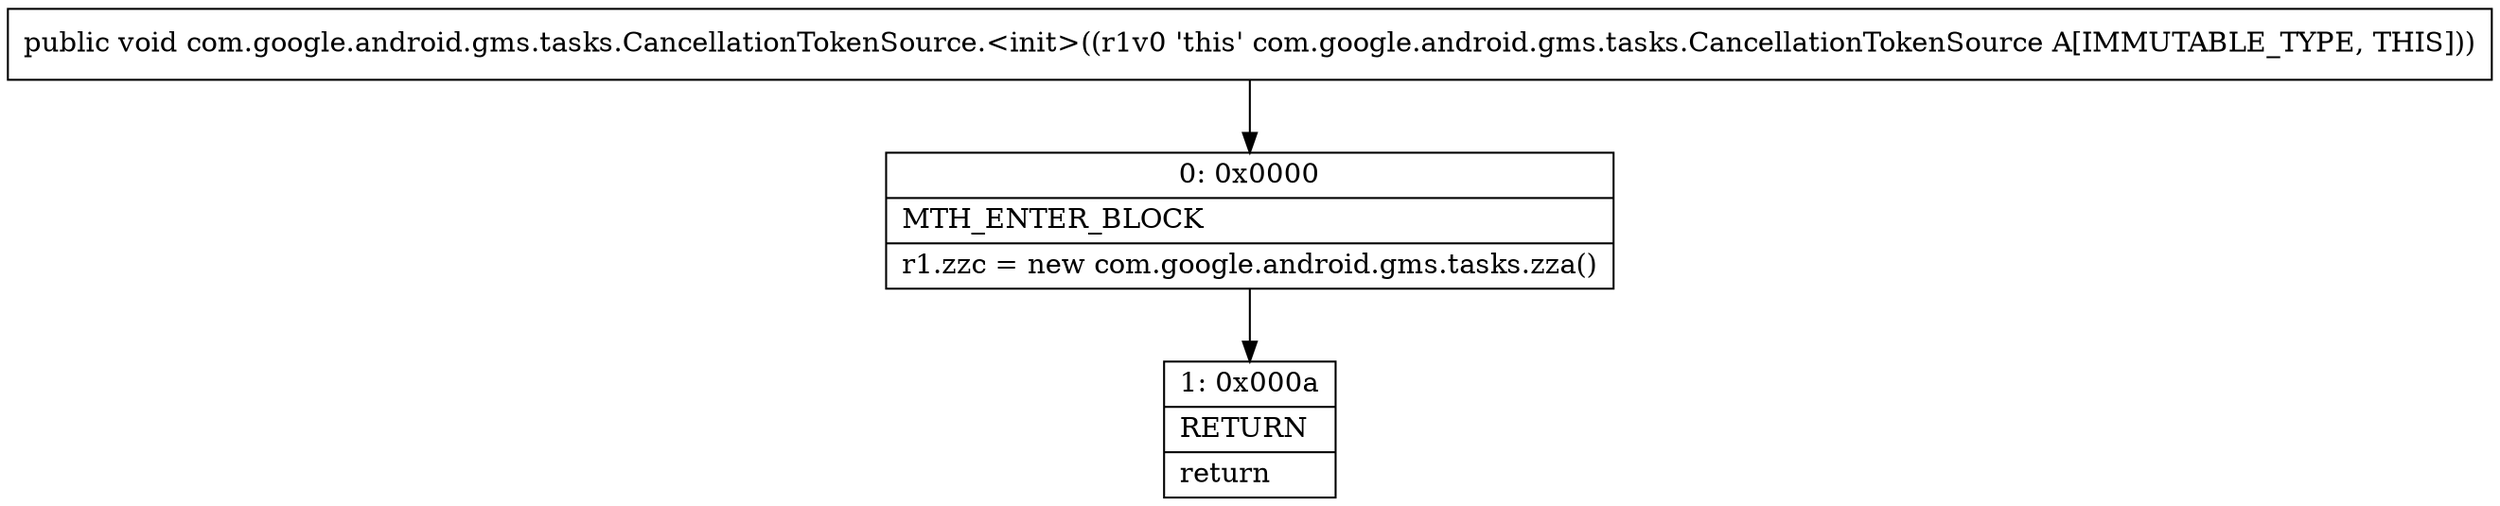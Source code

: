 digraph "CFG forcom.google.android.gms.tasks.CancellationTokenSource.\<init\>()V" {
Node_0 [shape=record,label="{0\:\ 0x0000|MTH_ENTER_BLOCK\l|r1.zzc = new com.google.android.gms.tasks.zza()\l}"];
Node_1 [shape=record,label="{1\:\ 0x000a|RETURN\l|return\l}"];
MethodNode[shape=record,label="{public void com.google.android.gms.tasks.CancellationTokenSource.\<init\>((r1v0 'this' com.google.android.gms.tasks.CancellationTokenSource A[IMMUTABLE_TYPE, THIS])) }"];
MethodNode -> Node_0;
Node_0 -> Node_1;
}

